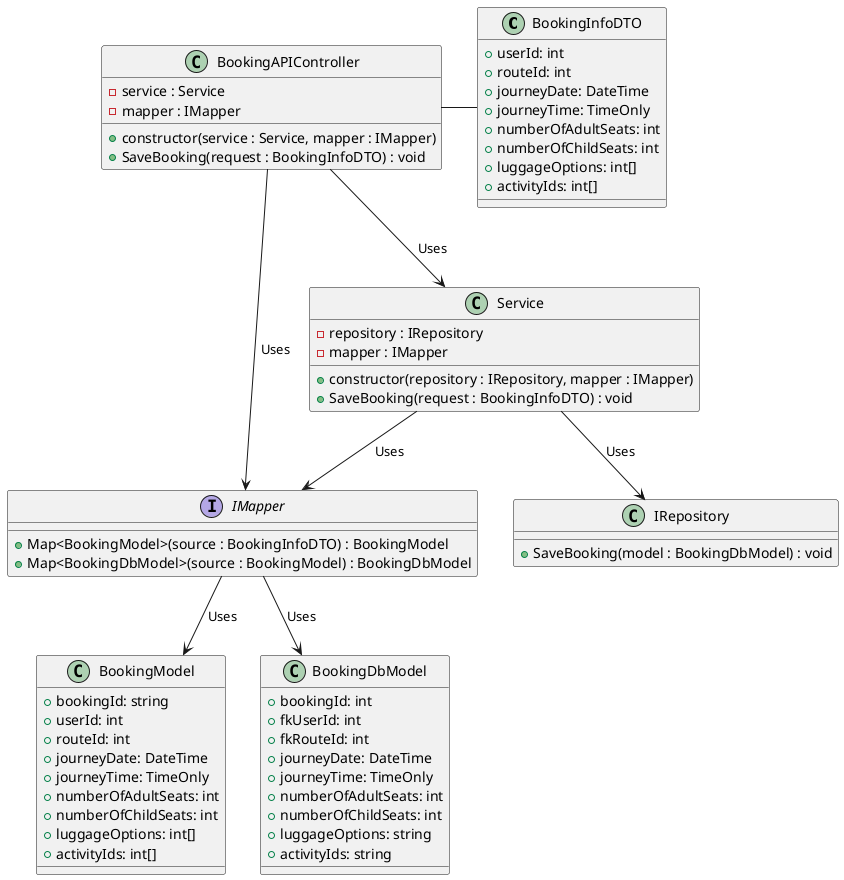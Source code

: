 @startuml

class BookingInfoDTO {
    + userId: int
    + routeId: int
    + journeyDate: DateTime
    + journeyTime: TimeOnly
    + numberOfAdultSeats: int
    + numberOfChildSeats: int
    + luggageOptions: int[]
    + activityIds: int[]
}

class BookingModel {
    + bookingId: string
    + userId: int
    + routeId: int
    + journeyDate: DateTime
    + journeyTime: TimeOnly
    + numberOfAdultSeats: int
    + numberOfChildSeats: int
    + luggageOptions: int[]
    + activityIds: int[]
}

class BookingDbModel {
    + bookingId: int
    + fkUserId: int
    + fkRouteId: int
    + journeyDate: DateTime
    + journeyTime: TimeOnly
    + numberOfAdultSeats: int
    + numberOfChildSeats: int
    + luggageOptions: string
    + activityIds: string
}

interface IMapper {
    + Map<BookingModel>(source : BookingInfoDTO) : BookingModel
    + Map<BookingDbModel>(source : BookingModel) : BookingDbModel
}

class IRepository {
    + SaveBooking(model : BookingDbModel) : void
}

class Service {
    -repository : IRepository
    -mapper : IMapper
    + constructor(repository : IRepository, mapper : IMapper)
    + SaveBooking(request : BookingInfoDTO) : void
}

class BookingAPIController {
    -service : Service
    -mapper : IMapper
    + constructor(service : Service, mapper : IMapper)
    + SaveBooking(request : BookingInfoDTO) : void
}

BookingAPIController - BookingInfoDTO
BookingAPIController --> Service : Uses
BookingAPIController --> IMapper : Uses
Service --> IRepository : Uses
Service --> IMapper : Uses
IMapper --> BookingModel : Uses
IMapper --> BookingDbModel : Uses

@enduml